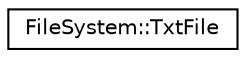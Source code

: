 digraph "クラス階層図"
{
 // LATEX_PDF_SIZE
  edge [fontname="Helvetica",fontsize="10",labelfontname="Helvetica",labelfontsize="10"];
  node [fontname="Helvetica",fontsize="10",shape=record];
  rankdir="LR";
  Node0 [label="FileSystem::TxtFile",height=0.2,width=0.4,color="black", fillcolor="white", style="filled",URL="$structFileSystem_1_1TxtFile.html",tooltip=" "];
}
